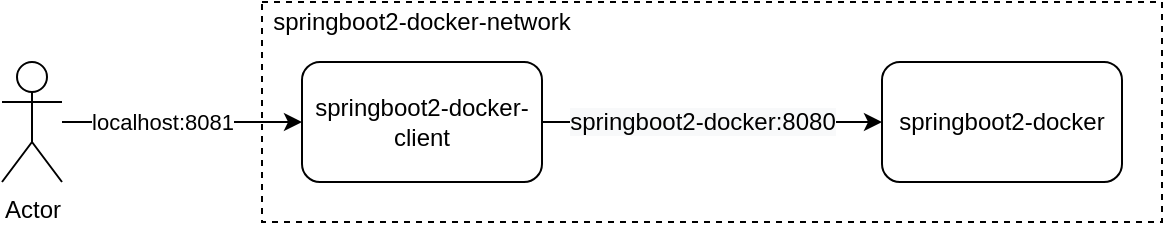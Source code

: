 <mxfile version="13.6.3" type="device"><diagram name="Page-1" id="2a216829-ef6e-dabb-86c1-c78162f3ba2b"><mxGraphModel dx="1542" dy="849" grid="1" gridSize="10" guides="1" tooltips="1" connect="1" arrows="1" fold="1" page="1" pageScale="1" pageWidth="827" pageHeight="1169" background="#ffffff" math="0" shadow="0"><root><mxCell id="0"/><mxCell id="1" parent="0"/><mxCell id="YGqFSNBcTeTkqAJu4Ybz-3" value="" style="rounded=0;whiteSpace=wrap;html=1;dashed=1;fillColor=none;" vertex="1" parent="1"><mxGeometry x="250" y="70" width="450" height="110" as="geometry"/></mxCell><mxCell id="YGqFSNBcTeTkqAJu4Ybz-5" style="rounded=0;orthogonalLoop=1;jettySize=auto;html=1;" edge="1" parent="1" source="YGqFSNBcTeTkqAJu4Ybz-1" target="YGqFSNBcTeTkqAJu4Ybz-2"><mxGeometry relative="1" as="geometry"><Array as="points"><mxPoint x="500" y="130"/></Array></mxGeometry></mxCell><mxCell id="YGqFSNBcTeTkqAJu4Ybz-7" value="&lt;span style=&quot;font-size: 12px ; background-color: rgb(248 , 249 , 250)&quot;&gt;springboot2-docker:8080&lt;/span&gt;" style="edgeLabel;html=1;align=center;verticalAlign=middle;resizable=0;points=[];" vertex="1" connectable="0" parent="YGqFSNBcTeTkqAJu4Ybz-5"><mxGeometry x="0.18" relative="1" as="geometry"><mxPoint x="-20.57" as="offset"/></mxGeometry></mxCell><mxCell id="YGqFSNBcTeTkqAJu4Ybz-1" value="springboot2-docker-client" style="rounded=1;whiteSpace=wrap;html=1;" vertex="1" parent="1"><mxGeometry x="270" y="100" width="120" height="60" as="geometry"/></mxCell><mxCell id="YGqFSNBcTeTkqAJu4Ybz-2" value="springboot2-docker" style="rounded=1;whiteSpace=wrap;html=1;" vertex="1" parent="1"><mxGeometry x="560" y="100" width="120" height="60" as="geometry"/></mxCell><mxCell id="YGqFSNBcTeTkqAJu4Ybz-4" value="springboot2-docker-network" style="text;html=1;strokeColor=none;fillColor=none;align=center;verticalAlign=middle;whiteSpace=wrap;rounded=0;dashed=1;" vertex="1" parent="1"><mxGeometry x="250" y="70" width="160" height="20" as="geometry"/></mxCell><mxCell id="YGqFSNBcTeTkqAJu4Ybz-9" style="edgeStyle=none;rounded=0;orthogonalLoop=1;jettySize=auto;html=1;" edge="1" parent="1" source="YGqFSNBcTeTkqAJu4Ybz-8" target="YGqFSNBcTeTkqAJu4Ybz-1"><mxGeometry relative="1" as="geometry"/></mxCell><mxCell id="YGqFSNBcTeTkqAJu4Ybz-10" value="localhost:8081" style="edgeLabel;html=1;align=center;verticalAlign=middle;resizable=0;points=[];" vertex="1" connectable="0" parent="YGqFSNBcTeTkqAJu4Ybz-9"><mxGeometry x="-0.573" y="-2" relative="1" as="geometry"><mxPoint x="24.29" y="-2" as="offset"/></mxGeometry></mxCell><mxCell id="YGqFSNBcTeTkqAJu4Ybz-8" value="Actor" style="shape=umlActor;verticalLabelPosition=bottom;verticalAlign=top;html=1;outlineConnect=0;fillColor=none;" vertex="1" parent="1"><mxGeometry x="120" y="100" width="30" height="60" as="geometry"/></mxCell></root></mxGraphModel></diagram></mxfile>